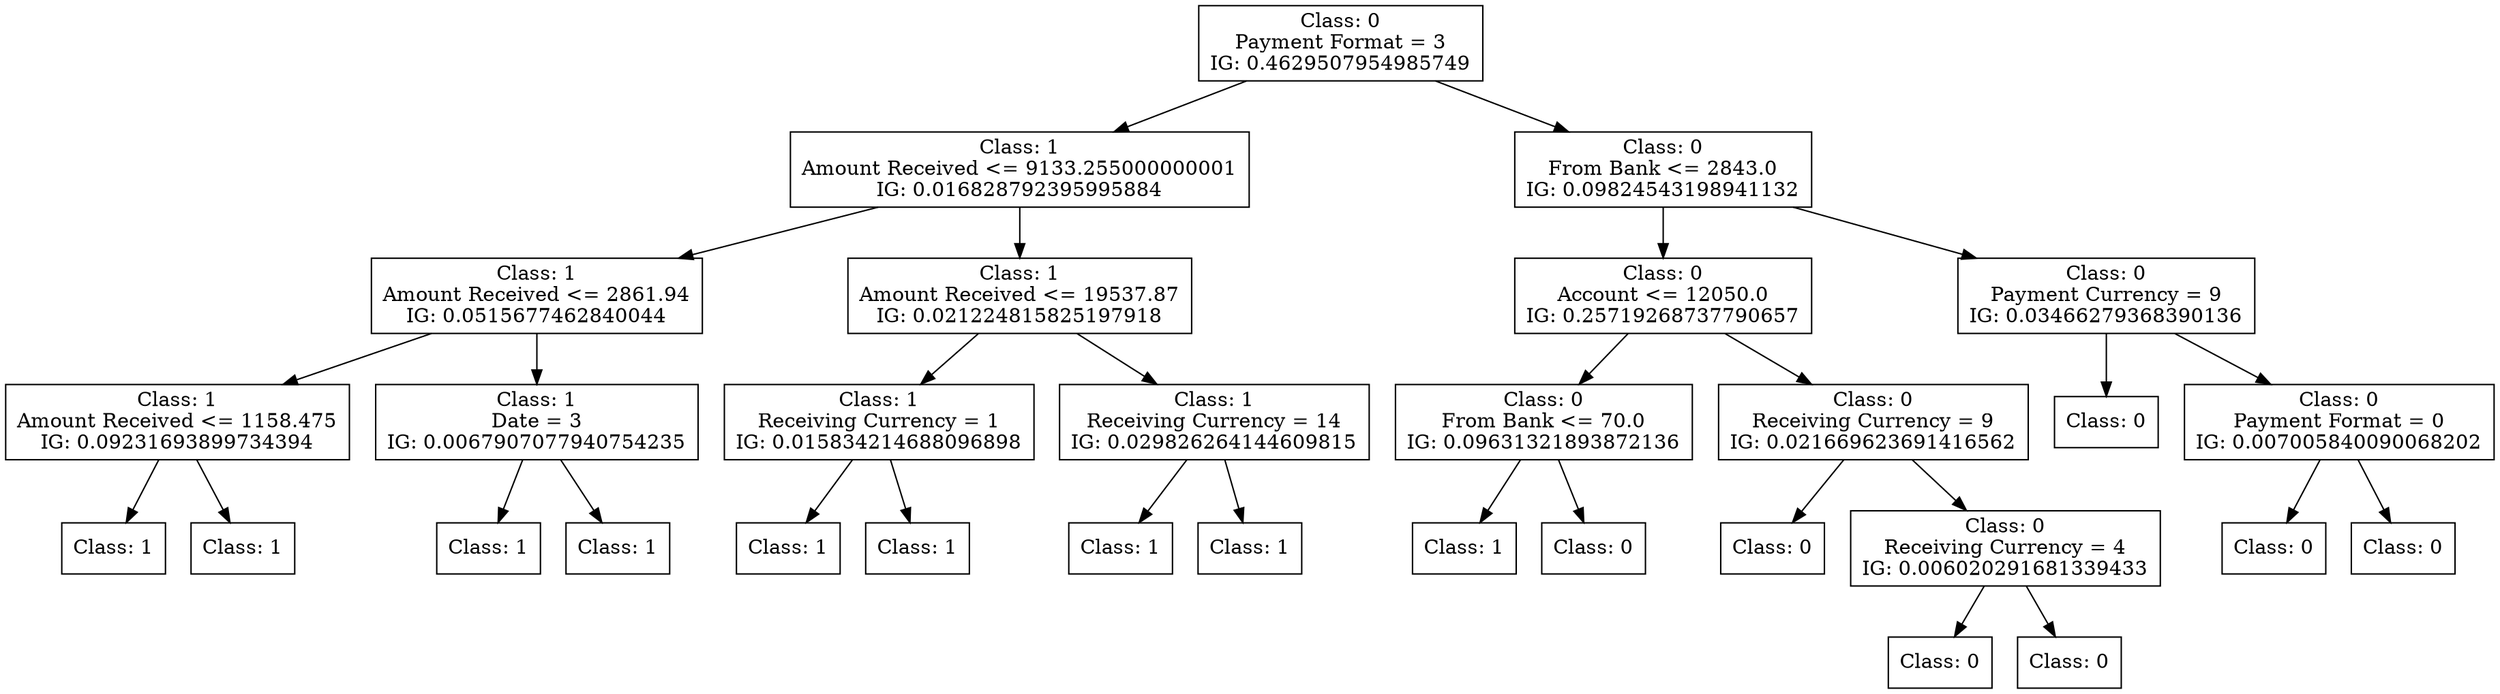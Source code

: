 digraph DecisionTree {
	rankdir=TD;
	node [shape=box];
	2485525940448 [label="Class: 0
Payment Format = 3
IG: 0.4629507954985749"];
	2485520840544 [label="Class: 1
Amount Received <= 9133.255000000001
IG: 0.016828792395995884"];
	2485525940448 -> 2485520840544;
	2485520841552 [label="Class: 1
Amount Received <= 2861.94
IG: 0.0515677462840044"];
	2485520840544 -> 2485520841552;
	2485520840928 [label="Class: 1
Amount Received <= 1158.475
IG: 0.09231693899734394"];
	2485520841552 -> 2485520840928;
	2485520838624 [label="Class: 1
"];
	2485520840928 -> 2485520838624;
	2485520841408 [label="Class: 1
"];
	2485520840928 -> 2485520841408;
	2485520839872 [label="Class: 1
Date = 3
IG: 0.0067907077940754235"];
	2485520841552 -> 2485520839872;
	2485520838480 [label="Class: 1
"];
	2485520839872 -> 2485520838480;
	2485520841792 [label="Class: 1
"];
	2485520839872 -> 2485520841792;
	2485520839728 [label="Class: 1
Amount Received <= 19537.87
IG: 0.021224815825197918"];
	2485520840544 -> 2485520839728;
	2485520836224 [label="Class: 1
Receiving Currency = 1
IG: 0.015834214688096898"];
	2485520839728 -> 2485520836224;
	2485520840256 [label="Class: 1
"];
	2485520836224 -> 2485520840256;
	2485520835840 [label="Class: 1
"];
	2485520836224 -> 2485520835840;
	2485520841696 [label="Class: 1
Receiving Currency = 14
IG: 0.029826264144609815"];
	2485520839728 -> 2485520841696;
	2485520829600 [label="Class: 1
"];
	2485520841696 -> 2485520829600;
	2485520836176 [label="Class: 1
"];
	2485520841696 -> 2485520836176;
	2485520837136 [label="Class: 0
From Bank <= 2843.0
IG: 0.09824543198941132"];
	2485525940448 -> 2485520837136;
	2485520840352 [label="Class: 0
Account <= 12050.0
IG: 0.25719268737790657"];
	2485520837136 -> 2485520840352;
	2485520841984 [label="Class: 0
From Bank <= 70.0
IG: 0.09631321893872136"];
	2485520840352 -> 2485520841984;
	2485520842512 [label="Class: 1
"];
	2485520841984 -> 2485520842512;
	2485520841360 [label="Class: 0
"];
	2485520841984 -> 2485520841360;
	2485520840976 [label="Class: 0
Receiving Currency = 9
IG: 0.021669623691416562"];
	2485520840352 -> 2485520840976;
	2485520828640 [label="Class: 0
"];
	2485520840976 -> 2485520828640;
	2485520835360 [label="Class: 0
Receiving Currency = 4
IG: 0.006020291681339433"];
	2485520840976 -> 2485520835360;
	2485520840400 [label="Class: 0
"];
	2485520835360 -> 2485520840400;
	2485520842080 [label="Class: 0
"];
	2485520835360 -> 2485520842080;
	2485520842224 [label="Class: 0
Payment Currency = 9
IG: 0.03466279368390136"];
	2485520837136 -> 2485520842224;
	2485520840784 [label="Class: 0
"];
	2485520842224 -> 2485520840784;
	2485520836560 [label="Class: 0
Payment Format = 0
IG: 0.007005840090068202"];
	2485520842224 -> 2485520836560;
	2486629793856 [label="Class: 0
"];
	2485520836560 -> 2486629793856;
	2486629795248 [label="Class: 0
"];
	2485520836560 -> 2486629795248;
}
